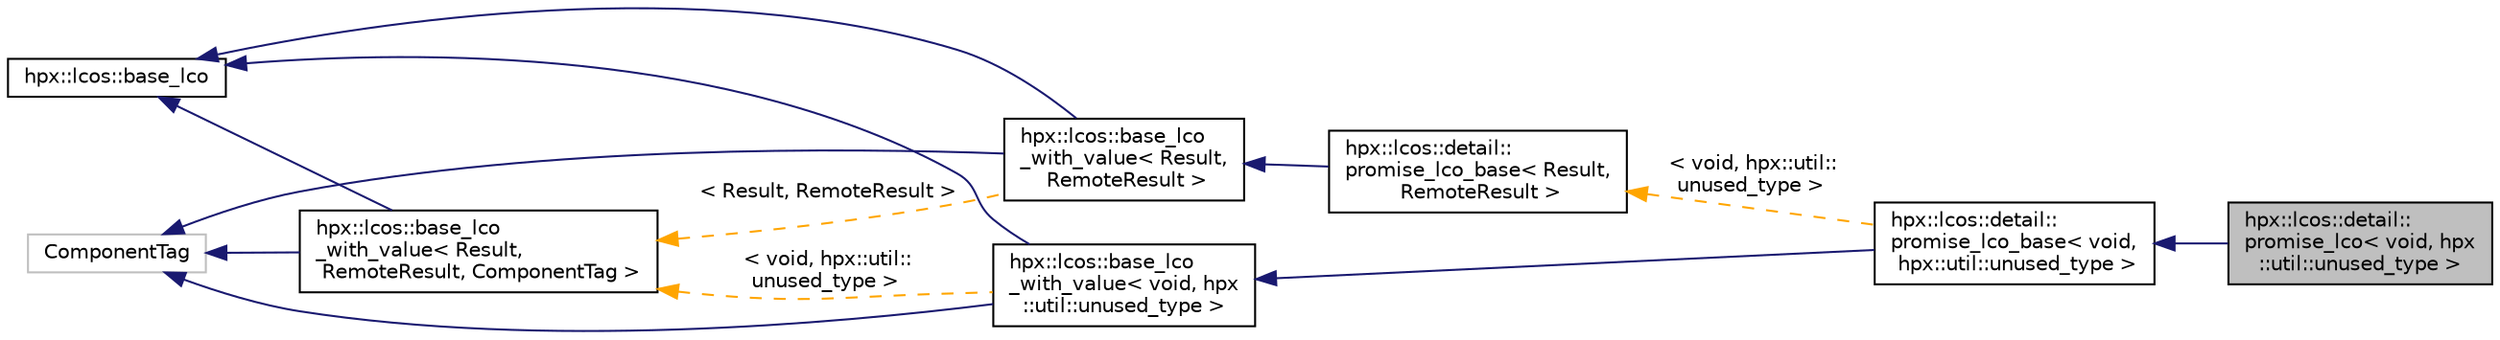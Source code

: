digraph "hpx::lcos::detail::promise_lco&lt; void, hpx::util::unused_type &gt;"
{
  edge [fontname="Helvetica",fontsize="10",labelfontname="Helvetica",labelfontsize="10"];
  node [fontname="Helvetica",fontsize="10",shape=record];
  rankdir="LR";
  Node0 [label="hpx::lcos::detail::\lpromise_lco\< void, hpx\l::util::unused_type \>",height=0.2,width=0.4,color="black", fillcolor="grey75", style="filled", fontcolor="black"];
  Node1 -> Node0 [dir="back",color="midnightblue",fontsize="10",style="solid",fontname="Helvetica"];
  Node1 [label="hpx::lcos::detail::\lpromise_lco_base\< void,\l hpx::util::unused_type \>",height=0.2,width=0.4,color="black", fillcolor="white", style="filled",URL="$de/dd9/classhpx_1_1lcos_1_1detail_1_1promise__lco__base.html"];
  Node2 -> Node1 [dir="back",color="midnightblue",fontsize="10",style="solid",fontname="Helvetica"];
  Node2 [label="hpx::lcos::base_lco\l_with_value\< void, hpx\l::util::unused_type \>",height=0.2,width=0.4,color="black", fillcolor="white", style="filled",URL="$df/da5/classhpx_1_1lcos_1_1base__lco__with__value.html"];
  Node3 -> Node2 [dir="back",color="midnightblue",fontsize="10",style="solid",fontname="Helvetica"];
  Node3 [label="hpx::lcos::base_lco",height=0.2,width=0.4,color="black", fillcolor="white", style="filled",URL="$d4/d89/classhpx_1_1lcos_1_1base__lco.html"];
  Node4 -> Node2 [dir="back",color="midnightblue",fontsize="10",style="solid",fontname="Helvetica"];
  Node4 [label="ComponentTag",height=0.2,width=0.4,color="grey75", fillcolor="white", style="filled"];
  Node5 -> Node2 [dir="back",color="orange",fontsize="10",style="dashed",label=" \< void, hpx::util::\lunused_type \>" ,fontname="Helvetica"];
  Node5 [label="hpx::lcos::base_lco\l_with_value\< Result,\l RemoteResult, ComponentTag \>",height=0.2,width=0.4,color="black", fillcolor="white", style="filled",URL="$df/da5/classhpx_1_1lcos_1_1base__lco__with__value.html"];
  Node3 -> Node5 [dir="back",color="midnightblue",fontsize="10",style="solid",fontname="Helvetica"];
  Node4 -> Node5 [dir="back",color="midnightblue",fontsize="10",style="solid",fontname="Helvetica"];
  Node6 -> Node1 [dir="back",color="orange",fontsize="10",style="dashed",label=" \< void, hpx::util::\lunused_type \>" ,fontname="Helvetica"];
  Node6 [label="hpx::lcos::detail::\lpromise_lco_base\< Result,\l RemoteResult \>",height=0.2,width=0.4,color="black", fillcolor="white", style="filled",URL="$de/dd9/classhpx_1_1lcos_1_1detail_1_1promise__lco__base.html"];
  Node7 -> Node6 [dir="back",color="midnightblue",fontsize="10",style="solid",fontname="Helvetica"];
  Node7 [label="hpx::lcos::base_lco\l_with_value\< Result,\l RemoteResult \>",height=0.2,width=0.4,color="black", fillcolor="white", style="filled",URL="$df/da5/classhpx_1_1lcos_1_1base__lco__with__value.html"];
  Node3 -> Node7 [dir="back",color="midnightblue",fontsize="10",style="solid",fontname="Helvetica"];
  Node4 -> Node7 [dir="back",color="midnightblue",fontsize="10",style="solid",fontname="Helvetica"];
  Node5 -> Node7 [dir="back",color="orange",fontsize="10",style="dashed",label=" \< Result, RemoteResult \>" ,fontname="Helvetica"];
}
